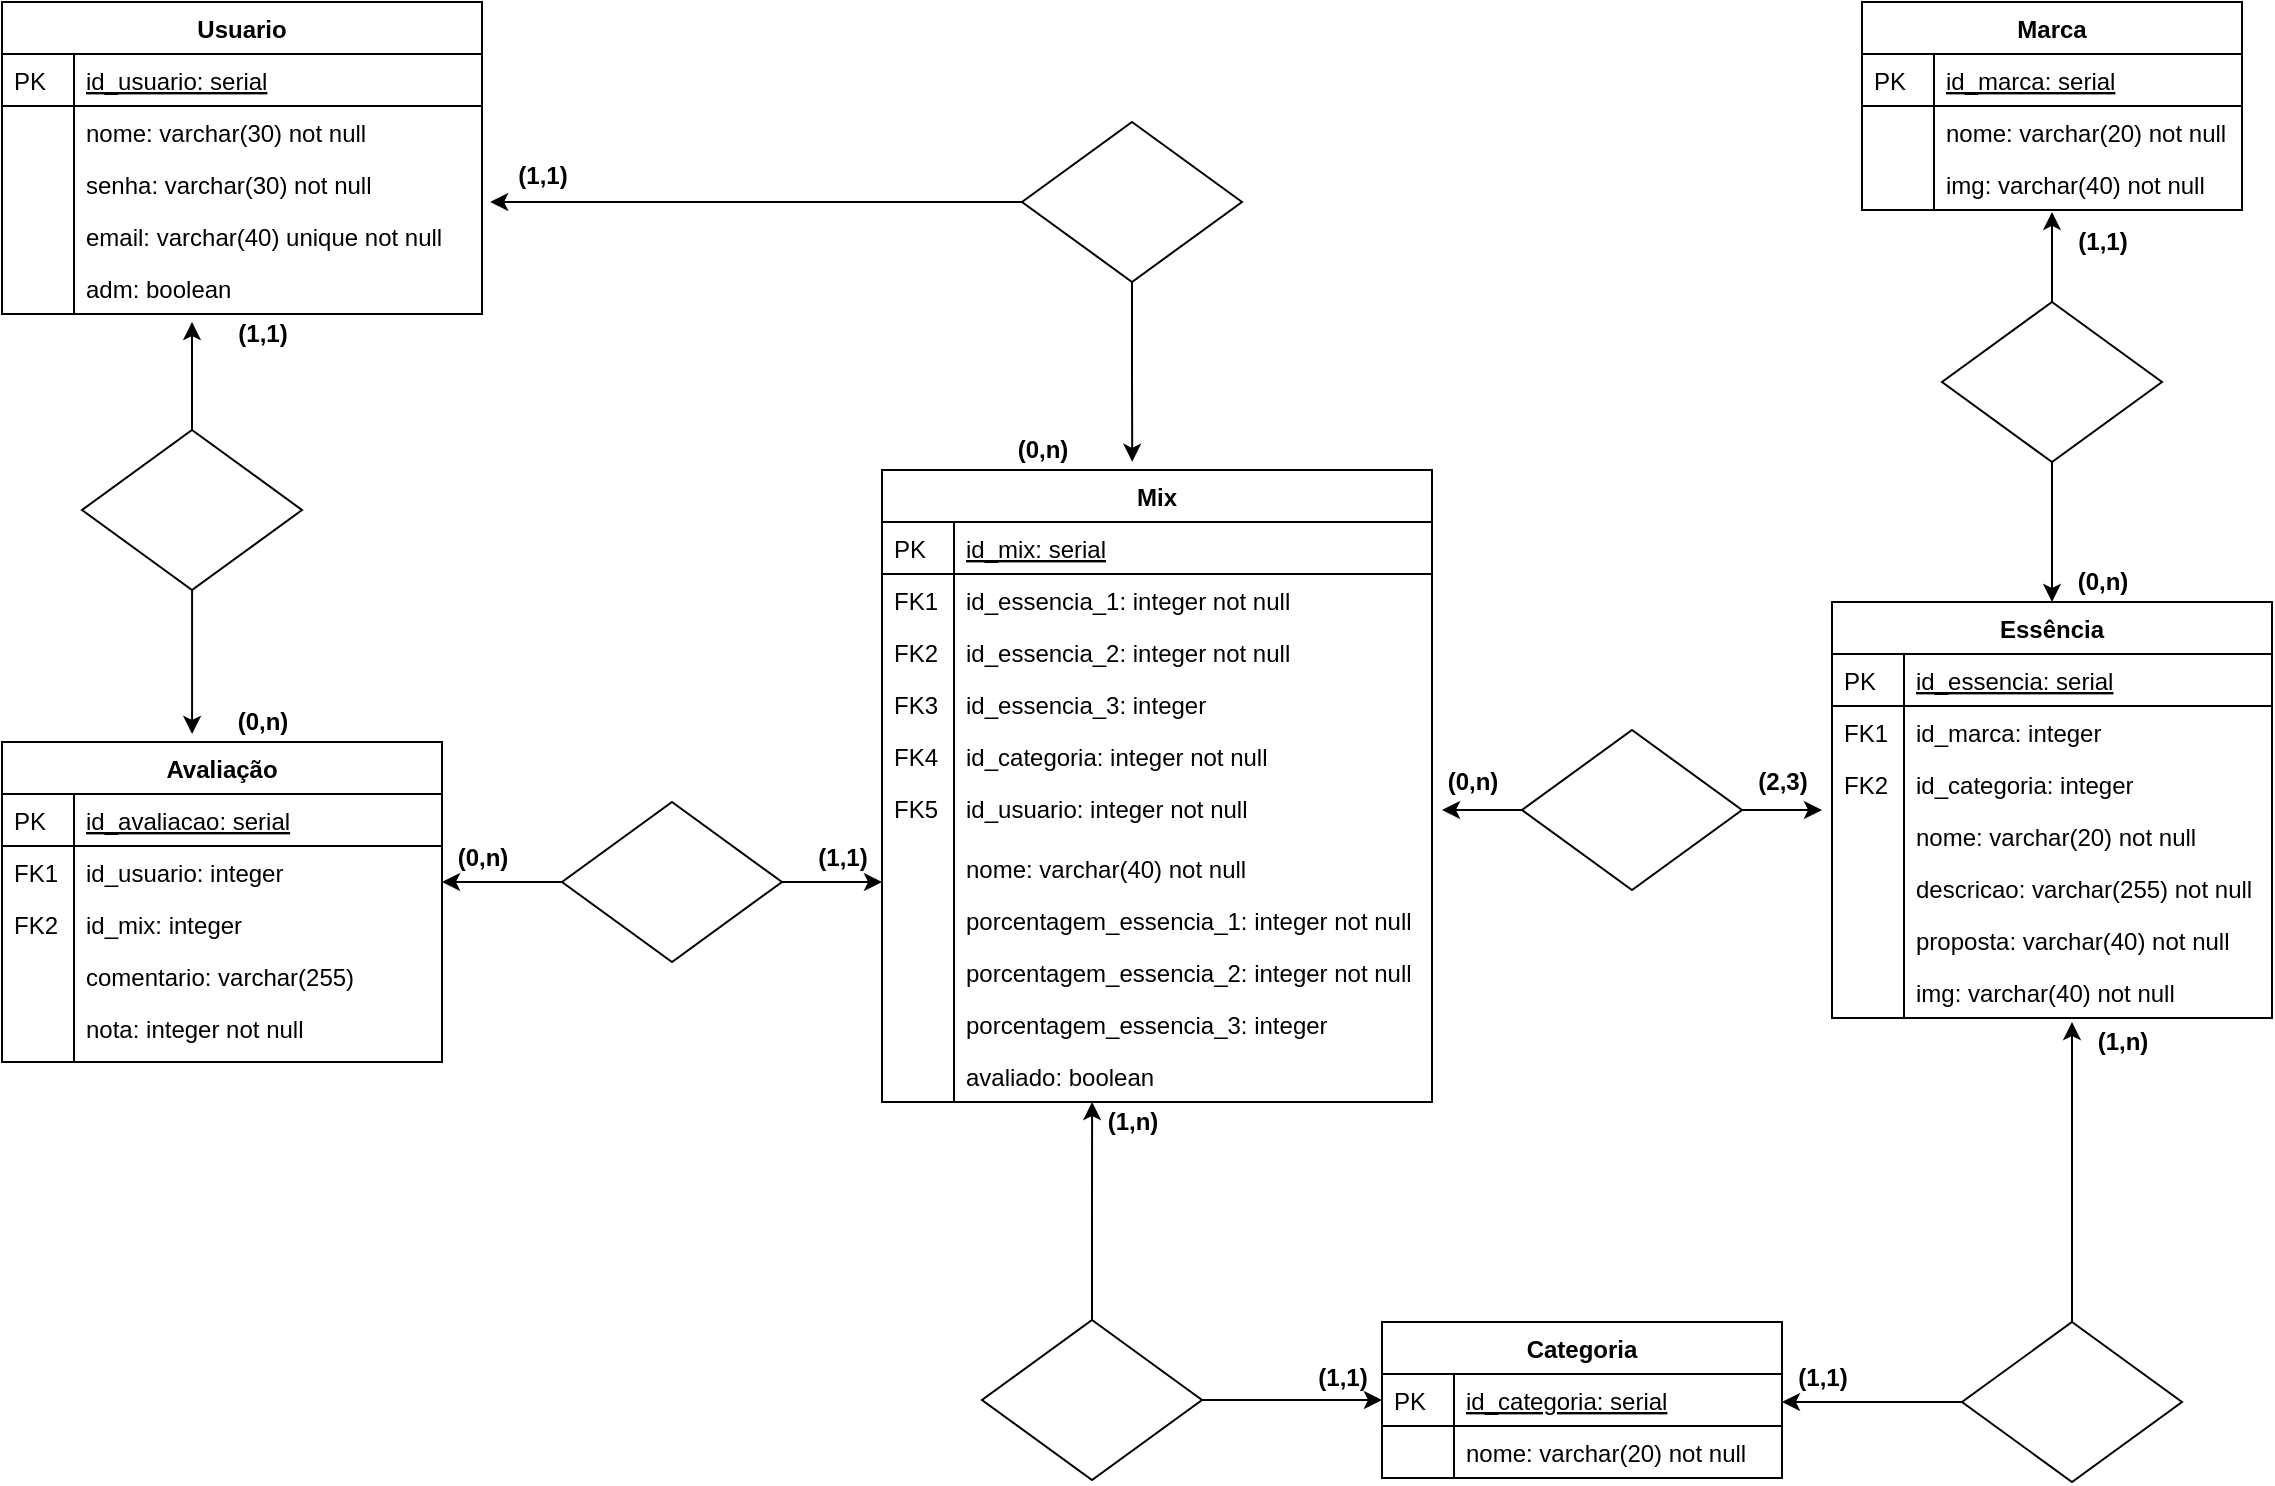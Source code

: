 <mxfile version="12.8.5" type="device"><diagram id="C5RBs43oDa-KdzZeNtuy" name="Page-1"><mxGraphModel dx="1422" dy="713" grid="1" gridSize="10" guides="1" tooltips="1" connect="1" arrows="1" fold="1" page="1" pageScale="1" pageWidth="827" pageHeight="1169" math="0" shadow="0"><root><mxCell id="WIyWlLk6GJQsqaUBKTNV-0"/><mxCell id="WIyWlLk6GJQsqaUBKTNV-1" parent="WIyWlLk6GJQsqaUBKTNV-0"/><mxCell id="Hx7q0GilwP2DYVmVmAAw-104" style="edgeStyle=orthogonalEdgeStyle;rounded=0;orthogonalLoop=1;jettySize=auto;html=1;entryX=1.017;entryY=0.846;entryDx=0;entryDy=0;entryPerimeter=0;" parent="WIyWlLk6GJQsqaUBKTNV-1" source="Hx7q0GilwP2DYVmVmAAw-103" target="Hx7q0GilwP2DYVmVmAAw-8" edge="1"><mxGeometry relative="1" as="geometry"/></mxCell><mxCell id="Hx7q0GilwP2DYVmVmAAw-105" style="edgeStyle=orthogonalEdgeStyle;rounded=0;orthogonalLoop=1;jettySize=auto;html=1;entryX=0.455;entryY=-0.013;entryDx=0;entryDy=0;entryPerimeter=0;" parent="WIyWlLk6GJQsqaUBKTNV-1" source="Hx7q0GilwP2DYVmVmAAw-103" target="Hx7q0GilwP2DYVmVmAAw-52" edge="1"><mxGeometry relative="1" as="geometry"/></mxCell><mxCell id="Hx7q0GilwP2DYVmVmAAw-103" value="" style="rhombus;whiteSpace=wrap;html=1;" parent="WIyWlLk6GJQsqaUBKTNV-1" vertex="1"><mxGeometry x="540" y="130" width="110" height="80" as="geometry"/></mxCell><mxCell id="Hx7q0GilwP2DYVmVmAAw-106" value="&lt;b&gt;(0,n)&lt;/b&gt;" style="text;html=1;align=center;verticalAlign=middle;resizable=0;points=[];autosize=1;" parent="WIyWlLk6GJQsqaUBKTNV-1" vertex="1"><mxGeometry x="530" y="284" width="40" height="20" as="geometry"/></mxCell><mxCell id="Hx7q0GilwP2DYVmVmAAw-107" value="&lt;b&gt;(1,1)&lt;/b&gt;" style="text;html=1;align=center;verticalAlign=middle;resizable=0;points=[];autosize=1;" parent="WIyWlLk6GJQsqaUBKTNV-1" vertex="1"><mxGeometry x="280" y="147" width="40" height="20" as="geometry"/></mxCell><mxCell id="Hx7q0GilwP2DYVmVmAAw-112" style="edgeStyle=orthogonalEdgeStyle;rounded=0;orthogonalLoop=1;jettySize=auto;html=1;entryX=0.432;entryY=-0.025;entryDx=0;entryDy=0;entryPerimeter=0;" parent="WIyWlLk6GJQsqaUBKTNV-1" source="Hx7q0GilwP2DYVmVmAAw-110" target="Hx7q0GilwP2DYVmVmAAw-86" edge="1"><mxGeometry relative="1" as="geometry"/></mxCell><mxCell id="Hx7q0GilwP2DYVmVmAAw-124" style="edgeStyle=orthogonalEdgeStyle;rounded=0;orthogonalLoop=1;jettySize=auto;html=1;" parent="WIyWlLk6GJQsqaUBKTNV-1" source="Hx7q0GilwP2DYVmVmAAw-110" edge="1"><mxGeometry relative="1" as="geometry"><mxPoint x="125" y="230" as="targetPoint"/></mxGeometry></mxCell><mxCell id="Hx7q0GilwP2DYVmVmAAw-110" value="" style="rhombus;whiteSpace=wrap;html=1;" parent="WIyWlLk6GJQsqaUBKTNV-1" vertex="1"><mxGeometry x="70" y="284" width="110" height="80" as="geometry"/></mxCell><mxCell id="Hx7q0GilwP2DYVmVmAAw-113" value="&lt;b&gt;(0,n)&lt;/b&gt;" style="text;html=1;align=center;verticalAlign=middle;resizable=0;points=[];autosize=1;" parent="WIyWlLk6GJQsqaUBKTNV-1" vertex="1"><mxGeometry x="140" y="420" width="40" height="20" as="geometry"/></mxCell><mxCell id="Hx7q0GilwP2DYVmVmAAw-114" value="&lt;b&gt;(1,1)&lt;/b&gt;" style="text;html=1;align=center;verticalAlign=middle;resizable=0;points=[];autosize=1;" parent="WIyWlLk6GJQsqaUBKTNV-1" vertex="1"><mxGeometry x="140" y="226" width="40" height="20" as="geometry"/></mxCell><mxCell id="Hx7q0GilwP2DYVmVmAAw-121" style="edgeStyle=orthogonalEdgeStyle;rounded=0;orthogonalLoop=1;jettySize=auto;html=1;entryX=0;entryY=0.769;entryDx=0;entryDy=0;entryPerimeter=0;" parent="WIyWlLk6GJQsqaUBKTNV-1" source="Hx7q0GilwP2DYVmVmAAw-115" target="Hx7q0GilwP2DYVmVmAAw-64" edge="1"><mxGeometry relative="1" as="geometry"/></mxCell><mxCell id="Hx7q0GilwP2DYVmVmAAw-125" style="edgeStyle=orthogonalEdgeStyle;rounded=0;orthogonalLoop=1;jettySize=auto;html=1;entryX=1;entryY=0.692;entryDx=0;entryDy=0;entryPerimeter=0;" parent="WIyWlLk6GJQsqaUBKTNV-1" source="Hx7q0GilwP2DYVmVmAAw-115" target="Hx7q0GilwP2DYVmVmAAw-89" edge="1"><mxGeometry relative="1" as="geometry"><mxPoint x="260" y="510" as="targetPoint"/></mxGeometry></mxCell><mxCell id="Hx7q0GilwP2DYVmVmAAw-115" value="" style="rhombus;whiteSpace=wrap;html=1;" parent="WIyWlLk6GJQsqaUBKTNV-1" vertex="1"><mxGeometry x="310" y="470" width="110" height="80" as="geometry"/></mxCell><mxCell id="Hx7q0GilwP2DYVmVmAAw-118" value="&lt;b&gt;(1,1)&lt;/b&gt;" style="text;html=1;align=center;verticalAlign=middle;resizable=0;points=[];autosize=1;" parent="WIyWlLk6GJQsqaUBKTNV-1" vertex="1"><mxGeometry x="430" y="488" width="40" height="20" as="geometry"/></mxCell><mxCell id="Hx7q0GilwP2DYVmVmAAw-119" value="&lt;b&gt;(0,n)&lt;/b&gt;" style="text;html=1;align=center;verticalAlign=middle;resizable=0;points=[];autosize=1;" parent="WIyWlLk6GJQsqaUBKTNV-1" vertex="1"><mxGeometry x="250" y="488" width="40" height="20" as="geometry"/></mxCell><mxCell id="Hx7q0GilwP2DYVmVmAAw-52" value="Mix" style="swimlane;fontStyle=1;childLayout=stackLayout;horizontal=1;startSize=26;horizontalStack=0;resizeParent=1;resizeLast=0;collapsible=1;marginBottom=0;rounded=0;shadow=0;strokeWidth=1;" parent="WIyWlLk6GJQsqaUBKTNV-1" vertex="1"><mxGeometry x="470" y="304" width="275" height="316" as="geometry"><mxRectangle x="20" y="80" width="160" height="26" as="alternateBounds"/></mxGeometry></mxCell><mxCell id="Hx7q0GilwP2DYVmVmAAw-53" value="id_mix: serial" style="shape=partialRectangle;top=0;left=0;right=0;bottom=1;align=left;verticalAlign=top;fillColor=none;spacingLeft=40;spacingRight=4;overflow=hidden;rotatable=0;points=[[0,0.5],[1,0.5]];portConstraint=eastwest;dropTarget=0;rounded=0;shadow=0;strokeWidth=1;fontStyle=4" parent="Hx7q0GilwP2DYVmVmAAw-52" vertex="1"><mxGeometry y="26" width="275" height="26" as="geometry"/></mxCell><mxCell id="Hx7q0GilwP2DYVmVmAAw-54" value="PK" style="shape=partialRectangle;top=0;left=0;bottom=0;fillColor=none;align=left;verticalAlign=top;spacingLeft=4;spacingRight=4;overflow=hidden;rotatable=0;points=[];portConstraint=eastwest;part=1;" parent="Hx7q0GilwP2DYVmVmAAw-53" vertex="1" connectable="0"><mxGeometry width="36" height="26" as="geometry"/></mxCell><mxCell id="Hx7q0GilwP2DYVmVmAAw-66" value="id_essencia_1: integer not null" style="shape=partialRectangle;top=0;left=0;right=0;bottom=0;align=left;verticalAlign=top;fillColor=none;spacingLeft=40;spacingRight=4;overflow=hidden;rotatable=0;points=[[0,0.5],[1,0.5]];portConstraint=eastwest;dropTarget=0;rounded=0;shadow=0;strokeWidth=1;" parent="Hx7q0GilwP2DYVmVmAAw-52" vertex="1"><mxGeometry y="52" width="275" height="26" as="geometry"/></mxCell><mxCell id="Hx7q0GilwP2DYVmVmAAw-67" value="FK1" style="shape=partialRectangle;top=0;left=0;bottom=0;fillColor=none;align=left;verticalAlign=top;spacingLeft=4;spacingRight=4;overflow=hidden;rotatable=0;points=[];portConstraint=eastwest;part=1;" parent="Hx7q0GilwP2DYVmVmAAw-66" vertex="1" connectable="0"><mxGeometry width="36" height="26" as="geometry"/></mxCell><mxCell id="Hx7q0GilwP2DYVmVmAAw-78" value="id_essencia_2: integer not null" style="shape=partialRectangle;top=0;left=0;right=0;bottom=0;align=left;verticalAlign=top;fillColor=none;spacingLeft=40;spacingRight=4;overflow=hidden;rotatable=0;points=[[0,0.5],[1,0.5]];portConstraint=eastwest;dropTarget=0;rounded=0;shadow=0;strokeWidth=1;" parent="Hx7q0GilwP2DYVmVmAAw-52" vertex="1"><mxGeometry y="78" width="275" height="26" as="geometry"/></mxCell><mxCell id="Hx7q0GilwP2DYVmVmAAw-79" value="FK2" style="shape=partialRectangle;top=0;left=0;bottom=0;fillColor=none;align=left;verticalAlign=top;spacingLeft=4;spacingRight=4;overflow=hidden;rotatable=0;points=[];portConstraint=eastwest;part=1;" parent="Hx7q0GilwP2DYVmVmAAw-78" vertex="1" connectable="0"><mxGeometry width="36" height="26" as="geometry"/></mxCell><mxCell id="Hx7q0GilwP2DYVmVmAAw-84" value="id_essencia_3: integer" style="shape=partialRectangle;top=0;left=0;right=0;bottom=0;align=left;verticalAlign=top;fillColor=none;spacingLeft=40;spacingRight=4;overflow=hidden;rotatable=0;points=[[0,0.5],[1,0.5]];portConstraint=eastwest;dropTarget=0;rounded=0;shadow=0;strokeWidth=1;" parent="Hx7q0GilwP2DYVmVmAAw-52" vertex="1"><mxGeometry y="104" width="275" height="26" as="geometry"/></mxCell><mxCell id="Hx7q0GilwP2DYVmVmAAw-85" value="FK3" style="shape=partialRectangle;top=0;left=0;bottom=0;fillColor=none;align=left;verticalAlign=top;spacingLeft=4;spacingRight=4;overflow=hidden;rotatable=0;points=[];portConstraint=eastwest;part=1;" parent="Hx7q0GilwP2DYVmVmAAw-84" vertex="1" connectable="0"><mxGeometry width="36" height="26" as="geometry"/></mxCell><mxCell id="Hx7q0GilwP2DYVmVmAAw-62" value="id_categoria: integer not null" style="shape=partialRectangle;top=0;left=0;right=0;bottom=0;align=left;verticalAlign=top;fillColor=none;spacingLeft=40;spacingRight=4;overflow=hidden;rotatable=0;points=[[0,0.5],[1,0.5]];portConstraint=eastwest;dropTarget=0;rounded=0;shadow=0;strokeWidth=1;" parent="Hx7q0GilwP2DYVmVmAAw-52" vertex="1"><mxGeometry y="130" width="275" height="26" as="geometry"/></mxCell><mxCell id="Hx7q0GilwP2DYVmVmAAw-63" value="FK4" style="shape=partialRectangle;top=0;left=0;bottom=0;fillColor=none;align=left;verticalAlign=top;spacingLeft=4;spacingRight=4;overflow=hidden;rotatable=0;points=[];portConstraint=eastwest;part=1;" parent="Hx7q0GilwP2DYVmVmAAw-62" vertex="1" connectable="0"><mxGeometry width="36" height="26" as="geometry"/></mxCell><mxCell id="Hx7q0GilwP2DYVmVmAAw-76" value="id_usuario: integer not null" style="shape=partialRectangle;top=0;left=0;right=0;bottom=0;align=left;verticalAlign=top;fillColor=none;spacingLeft=40;spacingRight=4;overflow=hidden;rotatable=0;points=[[0,0.5],[1,0.5]];portConstraint=eastwest;dropTarget=0;rounded=0;shadow=0;strokeWidth=1;" parent="Hx7q0GilwP2DYVmVmAAw-52" vertex="1"><mxGeometry y="156" width="275" height="30" as="geometry"/></mxCell><mxCell id="Hx7q0GilwP2DYVmVmAAw-77" value="FK5" style="shape=partialRectangle;top=0;left=0;bottom=0;fillColor=none;align=left;verticalAlign=top;spacingLeft=4;spacingRight=4;overflow=hidden;rotatable=0;points=[];portConstraint=eastwest;part=1;" parent="Hx7q0GilwP2DYVmVmAAw-76" vertex="1" connectable="0"><mxGeometry width="36" height="30" as="geometry"/></mxCell><mxCell id="Hx7q0GilwP2DYVmVmAAw-64" value="nome: varchar(40) not null" style="shape=partialRectangle;top=0;left=0;right=0;bottom=0;align=left;verticalAlign=top;fillColor=none;spacingLeft=40;spacingRight=4;overflow=hidden;rotatable=0;points=[[0,0.5],[1,0.5]];portConstraint=eastwest;dropTarget=0;rounded=0;shadow=0;strokeWidth=1;" parent="Hx7q0GilwP2DYVmVmAAw-52" vertex="1"><mxGeometry y="186" width="275" height="26" as="geometry"/></mxCell><mxCell id="Hx7q0GilwP2DYVmVmAAw-65" value="" style="shape=partialRectangle;top=0;left=0;bottom=0;fillColor=none;align=left;verticalAlign=top;spacingLeft=4;spacingRight=4;overflow=hidden;rotatable=0;points=[];portConstraint=eastwest;part=1;" parent="Hx7q0GilwP2DYVmVmAAw-64" vertex="1" connectable="0"><mxGeometry width="36" height="26" as="geometry"/></mxCell><mxCell id="Hx7q0GilwP2DYVmVmAAw-68" value="porcentagem_essencia_1: integer not null" style="shape=partialRectangle;top=0;left=0;right=0;bottom=0;align=left;verticalAlign=top;fillColor=none;spacingLeft=40;spacingRight=4;overflow=hidden;rotatable=0;points=[[0,0.5],[1,0.5]];portConstraint=eastwest;dropTarget=0;rounded=0;shadow=0;strokeWidth=1;" parent="Hx7q0GilwP2DYVmVmAAw-52" vertex="1"><mxGeometry y="212" width="275" height="26" as="geometry"/></mxCell><mxCell id="Hx7q0GilwP2DYVmVmAAw-69" value="" style="shape=partialRectangle;top=0;left=0;bottom=0;fillColor=none;align=left;verticalAlign=top;spacingLeft=4;spacingRight=4;overflow=hidden;rotatable=0;points=[];portConstraint=eastwest;part=1;" parent="Hx7q0GilwP2DYVmVmAAw-68" vertex="1" connectable="0"><mxGeometry width="36" height="26" as="geometry"/></mxCell><mxCell id="Hx7q0GilwP2DYVmVmAAw-82" value="porcentagem_essencia_2: integer not null" style="shape=partialRectangle;top=0;left=0;right=0;bottom=0;align=left;verticalAlign=top;fillColor=none;spacingLeft=40;spacingRight=4;overflow=hidden;rotatable=0;points=[[0,0.5],[1,0.5]];portConstraint=eastwest;dropTarget=0;rounded=0;shadow=0;strokeWidth=1;" parent="Hx7q0GilwP2DYVmVmAAw-52" vertex="1"><mxGeometry y="238" width="275" height="26" as="geometry"/></mxCell><mxCell id="Hx7q0GilwP2DYVmVmAAw-83" value="" style="shape=partialRectangle;top=0;left=0;bottom=0;fillColor=none;align=left;verticalAlign=top;spacingLeft=4;spacingRight=4;overflow=hidden;rotatable=0;points=[];portConstraint=eastwest;part=1;" parent="Hx7q0GilwP2DYVmVmAAw-82" vertex="1" connectable="0"><mxGeometry width="36" height="26" as="geometry"/></mxCell><mxCell id="Hx7q0GilwP2DYVmVmAAw-80" value="porcentagem_essencia_3: integer&#10;" style="shape=partialRectangle;top=0;left=0;right=0;bottom=0;align=left;verticalAlign=top;fillColor=none;spacingLeft=40;spacingRight=4;overflow=hidden;rotatable=0;points=[[0,0.5],[1,0.5]];portConstraint=eastwest;dropTarget=0;rounded=0;shadow=0;strokeWidth=1;" parent="Hx7q0GilwP2DYVmVmAAw-52" vertex="1"><mxGeometry y="264" width="275" height="26" as="geometry"/></mxCell><mxCell id="Hx7q0GilwP2DYVmVmAAw-81" value="" style="shape=partialRectangle;top=0;left=0;bottom=0;fillColor=none;align=left;verticalAlign=top;spacingLeft=4;spacingRight=4;overflow=hidden;rotatable=0;points=[];portConstraint=eastwest;part=1;" parent="Hx7q0GilwP2DYVmVmAAw-80" vertex="1" connectable="0"><mxGeometry width="36" height="26" as="geometry"/></mxCell><mxCell id="Hx7q0GilwP2DYVmVmAAw-101" value="avaliado: boolean" style="shape=partialRectangle;top=0;left=0;right=0;bottom=0;align=left;verticalAlign=top;fillColor=none;spacingLeft=40;spacingRight=4;overflow=hidden;rotatable=0;points=[[0,0.5],[1,0.5]];portConstraint=eastwest;dropTarget=0;rounded=0;shadow=0;strokeWidth=1;" parent="Hx7q0GilwP2DYVmVmAAw-52" vertex="1"><mxGeometry y="290" width="275" height="26" as="geometry"/></mxCell><mxCell id="Hx7q0GilwP2DYVmVmAAw-102" value="" style="shape=partialRectangle;top=0;left=0;bottom=0;fillColor=none;align=left;verticalAlign=top;spacingLeft=4;spacingRight=4;overflow=hidden;rotatable=0;points=[];portConstraint=eastwest;part=1;" parent="Hx7q0GilwP2DYVmVmAAw-101" vertex="1" connectable="0"><mxGeometry width="36" height="26" as="geometry"/></mxCell><mxCell id="Hx7q0GilwP2DYVmVmAAw-86" value="Avaliação" style="swimlane;fontStyle=1;childLayout=stackLayout;horizontal=1;startSize=26;horizontalStack=0;resizeParent=1;resizeLast=0;collapsible=1;marginBottom=0;rounded=0;shadow=0;strokeWidth=1;" parent="WIyWlLk6GJQsqaUBKTNV-1" vertex="1"><mxGeometry x="30" y="440" width="220" height="160" as="geometry"><mxRectangle x="20" y="80" width="160" height="26" as="alternateBounds"/></mxGeometry></mxCell><mxCell id="Hx7q0GilwP2DYVmVmAAw-87" value="id_avaliacao: serial" style="shape=partialRectangle;top=0;left=0;right=0;bottom=1;align=left;verticalAlign=top;fillColor=none;spacingLeft=40;spacingRight=4;overflow=hidden;rotatable=0;points=[[0,0.5],[1,0.5]];portConstraint=eastwest;dropTarget=0;rounded=0;shadow=0;strokeWidth=1;fontStyle=4" parent="Hx7q0GilwP2DYVmVmAAw-86" vertex="1"><mxGeometry y="26" width="220" height="26" as="geometry"/></mxCell><mxCell id="Hx7q0GilwP2DYVmVmAAw-88" value="PK" style="shape=partialRectangle;top=0;left=0;bottom=0;fillColor=none;align=left;verticalAlign=top;spacingLeft=4;spacingRight=4;overflow=hidden;rotatable=0;points=[];portConstraint=eastwest;part=1;" parent="Hx7q0GilwP2DYVmVmAAw-87" vertex="1" connectable="0"><mxGeometry width="36" height="26" as="geometry"/></mxCell><mxCell id="Hx7q0GilwP2DYVmVmAAw-89" value="id_usuario: integer" style="shape=partialRectangle;top=0;left=0;right=0;bottom=0;align=left;verticalAlign=top;fillColor=none;spacingLeft=40;spacingRight=4;overflow=hidden;rotatable=0;points=[[0,0.5],[1,0.5]];portConstraint=eastwest;dropTarget=0;rounded=0;shadow=0;strokeWidth=1;" parent="Hx7q0GilwP2DYVmVmAAw-86" vertex="1"><mxGeometry y="52" width="220" height="26" as="geometry"/></mxCell><mxCell id="Hx7q0GilwP2DYVmVmAAw-90" value="FK1" style="shape=partialRectangle;top=0;left=0;bottom=0;fillColor=none;align=left;verticalAlign=top;spacingLeft=4;spacingRight=4;overflow=hidden;rotatable=0;points=[];portConstraint=eastwest;part=1;" parent="Hx7q0GilwP2DYVmVmAAw-89" vertex="1" connectable="0"><mxGeometry width="36" height="26" as="geometry"/></mxCell><mxCell id="Hx7q0GilwP2DYVmVmAAw-91" value="id_mix: integer" style="shape=partialRectangle;top=0;left=0;right=0;bottom=0;align=left;verticalAlign=top;fillColor=none;spacingLeft=40;spacingRight=4;overflow=hidden;rotatable=0;points=[[0,0.5],[1,0.5]];portConstraint=eastwest;dropTarget=0;rounded=0;shadow=0;strokeWidth=1;" parent="Hx7q0GilwP2DYVmVmAAw-86" vertex="1"><mxGeometry y="78" width="220" height="26" as="geometry"/></mxCell><mxCell id="Hx7q0GilwP2DYVmVmAAw-92" value="FK2" style="shape=partialRectangle;top=0;left=0;bottom=0;fillColor=none;align=left;verticalAlign=top;spacingLeft=4;spacingRight=4;overflow=hidden;rotatable=0;points=[];portConstraint=eastwest;part=1;" parent="Hx7q0GilwP2DYVmVmAAw-91" vertex="1" connectable="0"><mxGeometry width="36" height="26" as="geometry"/></mxCell><mxCell id="Hx7q0GilwP2DYVmVmAAw-93" value="comentario: varchar(255)" style="shape=partialRectangle;top=0;left=0;right=0;bottom=0;align=left;verticalAlign=top;fillColor=none;spacingLeft=40;spacingRight=4;overflow=hidden;rotatable=0;points=[[0,0.5],[1,0.5]];portConstraint=eastwest;dropTarget=0;rounded=0;shadow=0;strokeWidth=1;" parent="Hx7q0GilwP2DYVmVmAAw-86" vertex="1"><mxGeometry y="104" width="220" height="26" as="geometry"/></mxCell><mxCell id="Hx7q0GilwP2DYVmVmAAw-94" value="" style="shape=partialRectangle;top=0;left=0;bottom=0;fillColor=none;align=left;verticalAlign=top;spacingLeft=4;spacingRight=4;overflow=hidden;rotatable=0;points=[];portConstraint=eastwest;part=1;" parent="Hx7q0GilwP2DYVmVmAAw-93" vertex="1" connectable="0"><mxGeometry width="36" height="26" as="geometry"/></mxCell><mxCell id="Hx7q0GilwP2DYVmVmAAw-95" value="nota: integer not null" style="shape=partialRectangle;top=0;left=0;right=0;bottom=0;align=left;verticalAlign=top;fillColor=none;spacingLeft=40;spacingRight=4;overflow=hidden;rotatable=0;points=[[0,0.5],[1,0.5]];portConstraint=eastwest;dropTarget=0;rounded=0;shadow=0;strokeWidth=1;" parent="Hx7q0GilwP2DYVmVmAAw-86" vertex="1"><mxGeometry y="130" width="220" height="30" as="geometry"/></mxCell><mxCell id="Hx7q0GilwP2DYVmVmAAw-96" value="" style="shape=partialRectangle;top=0;left=0;bottom=0;fillColor=none;align=left;verticalAlign=top;spacingLeft=4;spacingRight=4;overflow=hidden;rotatable=0;points=[];portConstraint=eastwest;part=1;" parent="Hx7q0GilwP2DYVmVmAAw-95" vertex="1" connectable="0"><mxGeometry width="36" height="30.0" as="geometry"/></mxCell><mxCell id="Hx7q0GilwP2DYVmVmAAw-3" value="Usuario" style="swimlane;fontStyle=1;childLayout=stackLayout;horizontal=1;startSize=26;horizontalStack=0;resizeParent=1;resizeLast=0;collapsible=1;marginBottom=0;rounded=0;shadow=0;strokeWidth=1;" parent="WIyWlLk6GJQsqaUBKTNV-1" vertex="1"><mxGeometry x="30" y="70" width="240" height="156" as="geometry"><mxRectangle x="20" y="80" width="160" height="26" as="alternateBounds"/></mxGeometry></mxCell><mxCell id="Hx7q0GilwP2DYVmVmAAw-4" value="id_usuario: serial" style="shape=partialRectangle;top=0;left=0;right=0;bottom=1;align=left;verticalAlign=top;fillColor=none;spacingLeft=40;spacingRight=4;overflow=hidden;rotatable=0;points=[[0,0.5],[1,0.5]];portConstraint=eastwest;dropTarget=0;rounded=0;shadow=0;strokeWidth=1;fontStyle=4" parent="Hx7q0GilwP2DYVmVmAAw-3" vertex="1"><mxGeometry y="26" width="240" height="26" as="geometry"/></mxCell><mxCell id="Hx7q0GilwP2DYVmVmAAw-5" value="PK" style="shape=partialRectangle;top=0;left=0;bottom=0;fillColor=none;align=left;verticalAlign=top;spacingLeft=4;spacingRight=4;overflow=hidden;rotatable=0;points=[];portConstraint=eastwest;part=1;" parent="Hx7q0GilwP2DYVmVmAAw-4" vertex="1" connectable="0"><mxGeometry width="36" height="26" as="geometry"/></mxCell><mxCell id="Hx7q0GilwP2DYVmVmAAw-6" value="nome: varchar(30) not null" style="shape=partialRectangle;top=0;left=0;right=0;bottom=0;align=left;verticalAlign=top;fillColor=none;spacingLeft=40;spacingRight=4;overflow=hidden;rotatable=0;points=[[0,0.5],[1,0.5]];portConstraint=eastwest;dropTarget=0;rounded=0;shadow=0;strokeWidth=1;" parent="Hx7q0GilwP2DYVmVmAAw-3" vertex="1"><mxGeometry y="52" width="240" height="26" as="geometry"/></mxCell><mxCell id="Hx7q0GilwP2DYVmVmAAw-7" value="" style="shape=partialRectangle;top=0;left=0;bottom=0;fillColor=none;align=left;verticalAlign=top;spacingLeft=4;spacingRight=4;overflow=hidden;rotatable=0;points=[];portConstraint=eastwest;part=1;" parent="Hx7q0GilwP2DYVmVmAAw-6" vertex="1" connectable="0"><mxGeometry width="36" height="26" as="geometry"/></mxCell><mxCell id="Hx7q0GilwP2DYVmVmAAw-8" value="senha: varchar(30) not null" style="shape=partialRectangle;top=0;left=0;right=0;bottom=0;align=left;verticalAlign=top;fillColor=none;spacingLeft=40;spacingRight=4;overflow=hidden;rotatable=0;points=[[0,0.5],[1,0.5]];portConstraint=eastwest;dropTarget=0;rounded=0;shadow=0;strokeWidth=1;" parent="Hx7q0GilwP2DYVmVmAAw-3" vertex="1"><mxGeometry y="78" width="240" height="26" as="geometry"/></mxCell><mxCell id="Hx7q0GilwP2DYVmVmAAw-9" value="" style="shape=partialRectangle;top=0;left=0;bottom=0;fillColor=none;align=left;verticalAlign=top;spacingLeft=4;spacingRight=4;overflow=hidden;rotatable=0;points=[];portConstraint=eastwest;part=1;" parent="Hx7q0GilwP2DYVmVmAAw-8" vertex="1" connectable="0"><mxGeometry width="36" height="26" as="geometry"/></mxCell><mxCell id="Hx7q0GilwP2DYVmVmAAw-16" value="email: varchar(40) unique not null" style="shape=partialRectangle;top=0;left=0;right=0;bottom=0;align=left;verticalAlign=top;fillColor=none;spacingLeft=40;spacingRight=4;overflow=hidden;rotatable=0;points=[[0,0.5],[1,0.5]];portConstraint=eastwest;dropTarget=0;rounded=0;shadow=0;strokeWidth=1;" parent="Hx7q0GilwP2DYVmVmAAw-3" vertex="1"><mxGeometry y="104" width="240" height="26" as="geometry"/></mxCell><mxCell id="Hx7q0GilwP2DYVmVmAAw-17" value="" style="shape=partialRectangle;top=0;left=0;bottom=0;fillColor=none;align=left;verticalAlign=top;spacingLeft=4;spacingRight=4;overflow=hidden;rotatable=0;points=[];portConstraint=eastwest;part=1;" parent="Hx7q0GilwP2DYVmVmAAw-16" vertex="1" connectable="0"><mxGeometry width="36" height="26" as="geometry"/></mxCell><mxCell id="Hx7q0GilwP2DYVmVmAAw-20" value="adm: boolean" style="shape=partialRectangle;top=0;left=0;right=0;bottom=0;align=left;verticalAlign=top;fillColor=none;spacingLeft=40;spacingRight=4;overflow=hidden;rotatable=0;points=[[0,0.5],[1,0.5]];portConstraint=eastwest;dropTarget=0;rounded=0;shadow=0;strokeWidth=1;" parent="Hx7q0GilwP2DYVmVmAAw-3" vertex="1"><mxGeometry y="130" width="240" height="26" as="geometry"/></mxCell><mxCell id="Hx7q0GilwP2DYVmVmAAw-21" value="" style="shape=partialRectangle;top=0;left=0;bottom=0;fillColor=none;align=left;verticalAlign=top;spacingLeft=4;spacingRight=4;overflow=hidden;rotatable=0;points=[];portConstraint=eastwest;part=1;" parent="Hx7q0GilwP2DYVmVmAAw-20" vertex="1" connectable="0"><mxGeometry width="36" height="26" as="geometry"/></mxCell><mxCell id="Hx7q0GilwP2DYVmVmAAw-127" style="edgeStyle=orthogonalEdgeStyle;rounded=0;orthogonalLoop=1;jettySize=auto;html=1;entryX=0.5;entryY=1.038;entryDx=0;entryDy=0;entryPerimeter=0;" parent="WIyWlLk6GJQsqaUBKTNV-1" source="Hx7q0GilwP2DYVmVmAAw-126" target="Hx7q0GilwP2DYVmVmAAw-33" edge="1"><mxGeometry relative="1" as="geometry"/></mxCell><mxCell id="Hx7q0GilwP2DYVmVmAAw-128" style="edgeStyle=orthogonalEdgeStyle;rounded=0;orthogonalLoop=1;jettySize=auto;html=1;entryX=0.5;entryY=0;entryDx=0;entryDy=0;" parent="WIyWlLk6GJQsqaUBKTNV-1" source="Hx7q0GilwP2DYVmVmAAw-126" target="Hx7q0GilwP2DYVmVmAAw-37" edge="1"><mxGeometry relative="1" as="geometry"/></mxCell><mxCell id="Hx7q0GilwP2DYVmVmAAw-126" value="" style="rhombus;whiteSpace=wrap;html=1;" parent="WIyWlLk6GJQsqaUBKTNV-1" vertex="1"><mxGeometry x="1000" y="220" width="110" height="80" as="geometry"/></mxCell><mxCell id="Hx7q0GilwP2DYVmVmAAw-23" value="Categoria" style="swimlane;fontStyle=1;childLayout=stackLayout;horizontal=1;startSize=26;horizontalStack=0;resizeParent=1;resizeLast=0;collapsible=1;marginBottom=0;rounded=0;shadow=0;strokeWidth=1;" parent="WIyWlLk6GJQsqaUBKTNV-1" vertex="1"><mxGeometry x="720" y="730" width="200" height="78" as="geometry"><mxRectangle x="20" y="80" width="160" height="26" as="alternateBounds"/></mxGeometry></mxCell><mxCell id="Hx7q0GilwP2DYVmVmAAw-24" value="id_categoria: serial" style="shape=partialRectangle;top=0;left=0;right=0;bottom=1;align=left;verticalAlign=top;fillColor=none;spacingLeft=40;spacingRight=4;overflow=hidden;rotatable=0;points=[[0,0.5],[1,0.5]];portConstraint=eastwest;dropTarget=0;rounded=0;shadow=0;strokeWidth=1;fontStyle=4" parent="Hx7q0GilwP2DYVmVmAAw-23" vertex="1"><mxGeometry y="26" width="200" height="26" as="geometry"/></mxCell><mxCell id="Hx7q0GilwP2DYVmVmAAw-25" value="PK" style="shape=partialRectangle;top=0;left=0;bottom=0;fillColor=none;align=left;verticalAlign=top;spacingLeft=4;spacingRight=4;overflow=hidden;rotatable=0;points=[];portConstraint=eastwest;part=1;" parent="Hx7q0GilwP2DYVmVmAAw-24" vertex="1" connectable="0"><mxGeometry width="36" height="26" as="geometry"/></mxCell><mxCell id="Hx7q0GilwP2DYVmVmAAw-26" value="nome: varchar(20) not null" style="shape=partialRectangle;top=0;left=0;right=0;bottom=0;align=left;verticalAlign=top;fillColor=none;spacingLeft=40;spacingRight=4;overflow=hidden;rotatable=0;points=[[0,0.5],[1,0.5]];portConstraint=eastwest;dropTarget=0;rounded=0;shadow=0;strokeWidth=1;" parent="Hx7q0GilwP2DYVmVmAAw-23" vertex="1"><mxGeometry y="52" width="200" height="26" as="geometry"/></mxCell><mxCell id="Hx7q0GilwP2DYVmVmAAw-27" value="" style="shape=partialRectangle;top=0;left=0;bottom=0;fillColor=none;align=left;verticalAlign=top;spacingLeft=4;spacingRight=4;overflow=hidden;rotatable=0;points=[];portConstraint=eastwest;part=1;" parent="Hx7q0GilwP2DYVmVmAAw-26" vertex="1" connectable="0"><mxGeometry width="36" height="26" as="geometry"/></mxCell><mxCell id="Hx7q0GilwP2DYVmVmAAw-131" style="edgeStyle=orthogonalEdgeStyle;rounded=0;orthogonalLoop=1;jettySize=auto;html=1;" parent="WIyWlLk6GJQsqaUBKTNV-1" source="Hx7q0GilwP2DYVmVmAAw-129" edge="1"><mxGeometry relative="1" as="geometry"><mxPoint x="1065" y="580" as="targetPoint"/></mxGeometry></mxCell><mxCell id="Hx7q0GilwP2DYVmVmAAw-132" style="edgeStyle=orthogonalEdgeStyle;rounded=0;orthogonalLoop=1;jettySize=auto;html=1;entryX=1;entryY=0.538;entryDx=0;entryDy=0;entryPerimeter=0;" parent="WIyWlLk6GJQsqaUBKTNV-1" source="Hx7q0GilwP2DYVmVmAAw-129" target="Hx7q0GilwP2DYVmVmAAw-24" edge="1"><mxGeometry relative="1" as="geometry"><mxPoint x="930" y="770" as="targetPoint"/></mxGeometry></mxCell><mxCell id="Hx7q0GilwP2DYVmVmAAw-129" value="" style="rhombus;whiteSpace=wrap;html=1;" parent="WIyWlLk6GJQsqaUBKTNV-1" vertex="1"><mxGeometry x="1010" y="730" width="110" height="80" as="geometry"/></mxCell><mxCell id="Hx7q0GilwP2DYVmVmAAw-133" style="edgeStyle=orthogonalEdgeStyle;rounded=0;orthogonalLoop=1;jettySize=auto;html=1;entryX=0;entryY=0.5;entryDx=0;entryDy=0;" parent="WIyWlLk6GJQsqaUBKTNV-1" source="Hx7q0GilwP2DYVmVmAAw-130" target="Hx7q0GilwP2DYVmVmAAw-24" edge="1"><mxGeometry relative="1" as="geometry"/></mxCell><mxCell id="Hx7q0GilwP2DYVmVmAAw-134" style="edgeStyle=orthogonalEdgeStyle;rounded=0;orthogonalLoop=1;jettySize=auto;html=1;entryX=0.382;entryY=1;entryDx=0;entryDy=0;entryPerimeter=0;" parent="WIyWlLk6GJQsqaUBKTNV-1" source="Hx7q0GilwP2DYVmVmAAw-130" target="Hx7q0GilwP2DYVmVmAAw-101" edge="1"><mxGeometry relative="1" as="geometry"><mxPoint x="575" y="630" as="targetPoint"/></mxGeometry></mxCell><mxCell id="Hx7q0GilwP2DYVmVmAAw-130" value="" style="rhombus;whiteSpace=wrap;html=1;" parent="WIyWlLk6GJQsqaUBKTNV-1" vertex="1"><mxGeometry x="520" y="729" width="110" height="80" as="geometry"/></mxCell><mxCell id="Hx7q0GilwP2DYVmVmAAw-136" style="edgeStyle=orthogonalEdgeStyle;rounded=0;orthogonalLoop=1;jettySize=auto;html=1;" parent="WIyWlLk6GJQsqaUBKTNV-1" source="Hx7q0GilwP2DYVmVmAAw-135" edge="1"><mxGeometry relative="1" as="geometry"><mxPoint x="940" y="474" as="targetPoint"/></mxGeometry></mxCell><mxCell id="Hx7q0GilwP2DYVmVmAAw-137" style="edgeStyle=orthogonalEdgeStyle;rounded=0;orthogonalLoop=1;jettySize=auto;html=1;" parent="WIyWlLk6GJQsqaUBKTNV-1" source="Hx7q0GilwP2DYVmVmAAw-135" edge="1"><mxGeometry relative="1" as="geometry"><mxPoint x="750" y="474" as="targetPoint"/></mxGeometry></mxCell><mxCell id="Hx7q0GilwP2DYVmVmAAw-135" value="" style="rhombus;whiteSpace=wrap;html=1;" parent="WIyWlLk6GJQsqaUBKTNV-1" vertex="1"><mxGeometry x="790" y="434" width="110" height="80" as="geometry"/></mxCell><mxCell id="Hx7q0GilwP2DYVmVmAAw-37" value="Essência" style="swimlane;fontStyle=1;childLayout=stackLayout;horizontal=1;startSize=26;horizontalStack=0;resizeParent=1;resizeLast=0;collapsible=1;marginBottom=0;rounded=0;shadow=0;strokeWidth=1;" parent="WIyWlLk6GJQsqaUBKTNV-1" vertex="1"><mxGeometry x="945" y="370" width="220" height="208" as="geometry"><mxRectangle x="20" y="80" width="160" height="26" as="alternateBounds"/></mxGeometry></mxCell><mxCell id="Hx7q0GilwP2DYVmVmAAw-38" value="id_essencia: serial" style="shape=partialRectangle;top=0;left=0;right=0;bottom=1;align=left;verticalAlign=top;fillColor=none;spacingLeft=40;spacingRight=4;overflow=hidden;rotatable=0;points=[[0,0.5],[1,0.5]];portConstraint=eastwest;dropTarget=0;rounded=0;shadow=0;strokeWidth=1;fontStyle=4" parent="Hx7q0GilwP2DYVmVmAAw-37" vertex="1"><mxGeometry y="26" width="220" height="26" as="geometry"/></mxCell><mxCell id="Hx7q0GilwP2DYVmVmAAw-39" value="PK" style="shape=partialRectangle;top=0;left=0;bottom=0;fillColor=none;align=left;verticalAlign=top;spacingLeft=4;spacingRight=4;overflow=hidden;rotatable=0;points=[];portConstraint=eastwest;part=1;" parent="Hx7q0GilwP2DYVmVmAAw-38" vertex="1" connectable="0"><mxGeometry width="36" height="26" as="geometry"/></mxCell><mxCell id="Hx7q0GilwP2DYVmVmAAw-48" value="id_marca: integer" style="shape=partialRectangle;top=0;left=0;right=0;bottom=0;align=left;verticalAlign=top;fillColor=none;spacingLeft=40;spacingRight=4;overflow=hidden;rotatable=0;points=[[0,0.5],[1,0.5]];portConstraint=eastwest;dropTarget=0;rounded=0;shadow=0;strokeWidth=1;" parent="Hx7q0GilwP2DYVmVmAAw-37" vertex="1"><mxGeometry y="52" width="220" height="26" as="geometry"/></mxCell><mxCell id="Hx7q0GilwP2DYVmVmAAw-49" value="FK1" style="shape=partialRectangle;top=0;left=0;bottom=0;fillColor=none;align=left;verticalAlign=top;spacingLeft=4;spacingRight=4;overflow=hidden;rotatable=0;points=[];portConstraint=eastwest;part=1;" parent="Hx7q0GilwP2DYVmVmAAw-48" vertex="1" connectable="0"><mxGeometry width="36" height="26" as="geometry"/></mxCell><mxCell id="Hx7q0GilwP2DYVmVmAAw-50" value="id_categoria: integer" style="shape=partialRectangle;top=0;left=0;right=0;bottom=0;align=left;verticalAlign=top;fillColor=none;spacingLeft=40;spacingRight=4;overflow=hidden;rotatable=0;points=[[0,0.5],[1,0.5]];portConstraint=eastwest;dropTarget=0;rounded=0;shadow=0;strokeWidth=1;" parent="Hx7q0GilwP2DYVmVmAAw-37" vertex="1"><mxGeometry y="78" width="220" height="26" as="geometry"/></mxCell><mxCell id="Hx7q0GilwP2DYVmVmAAw-51" value="FK2" style="shape=partialRectangle;top=0;left=0;bottom=0;fillColor=none;align=left;verticalAlign=top;spacingLeft=4;spacingRight=4;overflow=hidden;rotatable=0;points=[];portConstraint=eastwest;part=1;" parent="Hx7q0GilwP2DYVmVmAAw-50" vertex="1" connectable="0"><mxGeometry width="36" height="26" as="geometry"/></mxCell><mxCell id="Hx7q0GilwP2DYVmVmAAw-44" value="nome: varchar(20) not null" style="shape=partialRectangle;top=0;left=0;right=0;bottom=0;align=left;verticalAlign=top;fillColor=none;spacingLeft=40;spacingRight=4;overflow=hidden;rotatable=0;points=[[0,0.5],[1,0.5]];portConstraint=eastwest;dropTarget=0;rounded=0;shadow=0;strokeWidth=1;" parent="Hx7q0GilwP2DYVmVmAAw-37" vertex="1"><mxGeometry y="104" width="220" height="26" as="geometry"/></mxCell><mxCell id="Hx7q0GilwP2DYVmVmAAw-45" value="" style="shape=partialRectangle;top=0;left=0;bottom=0;fillColor=none;align=left;verticalAlign=top;spacingLeft=4;spacingRight=4;overflow=hidden;rotatable=0;points=[];portConstraint=eastwest;part=1;" parent="Hx7q0GilwP2DYVmVmAAw-44" vertex="1" connectable="0"><mxGeometry width="36" height="26" as="geometry"/></mxCell><mxCell id="Hx7q0GilwP2DYVmVmAAw-46" value="descricao: varchar(255) not null" style="shape=partialRectangle;top=0;left=0;right=0;bottom=0;align=left;verticalAlign=top;fillColor=none;spacingLeft=40;spacingRight=4;overflow=hidden;rotatable=0;points=[[0,0.5],[1,0.5]];portConstraint=eastwest;dropTarget=0;rounded=0;shadow=0;strokeWidth=1;" parent="Hx7q0GilwP2DYVmVmAAw-37" vertex="1"><mxGeometry y="130" width="220" height="26" as="geometry"/></mxCell><mxCell id="Hx7q0GilwP2DYVmVmAAw-47" value="" style="shape=partialRectangle;top=0;left=0;bottom=0;fillColor=none;align=left;verticalAlign=top;spacingLeft=4;spacingRight=4;overflow=hidden;rotatable=0;points=[];portConstraint=eastwest;part=1;" parent="Hx7q0GilwP2DYVmVmAAw-46" vertex="1" connectable="0"><mxGeometry width="36" height="26" as="geometry"/></mxCell><mxCell id="Hx7q0GilwP2DYVmVmAAw-42" value="proposta: varchar(40) not null" style="shape=partialRectangle;top=0;left=0;right=0;bottom=0;align=left;verticalAlign=top;fillColor=none;spacingLeft=40;spacingRight=4;overflow=hidden;rotatable=0;points=[[0,0.5],[1,0.5]];portConstraint=eastwest;dropTarget=0;rounded=0;shadow=0;strokeWidth=1;" parent="Hx7q0GilwP2DYVmVmAAw-37" vertex="1"><mxGeometry y="156" width="220" height="26" as="geometry"/></mxCell><mxCell id="Hx7q0GilwP2DYVmVmAAw-43" value="" style="shape=partialRectangle;top=0;left=0;bottom=0;fillColor=none;align=left;verticalAlign=top;spacingLeft=4;spacingRight=4;overflow=hidden;rotatable=0;points=[];portConstraint=eastwest;part=1;" parent="Hx7q0GilwP2DYVmVmAAw-42" vertex="1" connectable="0"><mxGeometry width="36" height="26" as="geometry"/></mxCell><mxCell id="Hx7q0GilwP2DYVmVmAAw-40" value="img: varchar(40) not null" style="shape=partialRectangle;top=0;left=0;right=0;bottom=0;align=left;verticalAlign=top;fillColor=none;spacingLeft=40;spacingRight=4;overflow=hidden;rotatable=0;points=[[0,0.5],[1,0.5]];portConstraint=eastwest;dropTarget=0;rounded=0;shadow=0;strokeWidth=1;" parent="Hx7q0GilwP2DYVmVmAAw-37" vertex="1"><mxGeometry y="182" width="220" height="26" as="geometry"/></mxCell><mxCell id="Hx7q0GilwP2DYVmVmAAw-41" value="" style="shape=partialRectangle;top=0;left=0;bottom=0;fillColor=none;align=left;verticalAlign=top;spacingLeft=4;spacingRight=4;overflow=hidden;rotatable=0;points=[];portConstraint=eastwest;part=1;" parent="Hx7q0GilwP2DYVmVmAAw-40" vertex="1" connectable="0"><mxGeometry width="36" height="26" as="geometry"/></mxCell><mxCell id="Hx7q0GilwP2DYVmVmAAw-28" value="Marca" style="swimlane;fontStyle=1;childLayout=stackLayout;horizontal=1;startSize=26;horizontalStack=0;resizeParent=1;resizeLast=0;collapsible=1;marginBottom=0;rounded=0;shadow=0;strokeWidth=1;" parent="WIyWlLk6GJQsqaUBKTNV-1" vertex="1"><mxGeometry x="960" y="70" width="190" height="104" as="geometry"><mxRectangle x="20" y="80" width="160" height="26" as="alternateBounds"/></mxGeometry></mxCell><mxCell id="Hx7q0GilwP2DYVmVmAAw-29" value="id_marca: serial" style="shape=partialRectangle;top=0;left=0;right=0;bottom=1;align=left;verticalAlign=top;fillColor=none;spacingLeft=40;spacingRight=4;overflow=hidden;rotatable=0;points=[[0,0.5],[1,0.5]];portConstraint=eastwest;dropTarget=0;rounded=0;shadow=0;strokeWidth=1;fontStyle=4" parent="Hx7q0GilwP2DYVmVmAAw-28" vertex="1"><mxGeometry y="26" width="190" height="26" as="geometry"/></mxCell><mxCell id="Hx7q0GilwP2DYVmVmAAw-30" value="PK" style="shape=partialRectangle;top=0;left=0;bottom=0;fillColor=none;align=left;verticalAlign=top;spacingLeft=4;spacingRight=4;overflow=hidden;rotatable=0;points=[];portConstraint=eastwest;part=1;" parent="Hx7q0GilwP2DYVmVmAAw-29" vertex="1" connectable="0"><mxGeometry width="36" height="26" as="geometry"/></mxCell><mxCell id="Hx7q0GilwP2DYVmVmAAw-31" value="nome: varchar(20) not null" style="shape=partialRectangle;top=0;left=0;right=0;bottom=0;align=left;verticalAlign=top;fillColor=none;spacingLeft=40;spacingRight=4;overflow=hidden;rotatable=0;points=[[0,0.5],[1,0.5]];portConstraint=eastwest;dropTarget=0;rounded=0;shadow=0;strokeWidth=1;" parent="Hx7q0GilwP2DYVmVmAAw-28" vertex="1"><mxGeometry y="52" width="190" height="26" as="geometry"/></mxCell><mxCell id="Hx7q0GilwP2DYVmVmAAw-32" value="" style="shape=partialRectangle;top=0;left=0;bottom=0;fillColor=none;align=left;verticalAlign=top;spacingLeft=4;spacingRight=4;overflow=hidden;rotatable=0;points=[];portConstraint=eastwest;part=1;" parent="Hx7q0GilwP2DYVmVmAAw-31" vertex="1" connectable="0"><mxGeometry width="36" height="26" as="geometry"/></mxCell><mxCell id="Hx7q0GilwP2DYVmVmAAw-33" value="img: varchar(40) not null" style="shape=partialRectangle;top=0;left=0;right=0;bottom=0;align=left;verticalAlign=top;fillColor=none;spacingLeft=40;spacingRight=4;overflow=hidden;rotatable=0;points=[[0,0.5],[1,0.5]];portConstraint=eastwest;dropTarget=0;rounded=0;shadow=0;strokeWidth=1;" parent="Hx7q0GilwP2DYVmVmAAw-28" vertex="1"><mxGeometry y="78" width="190" height="26" as="geometry"/></mxCell><mxCell id="Hx7q0GilwP2DYVmVmAAw-34" value="" style="shape=partialRectangle;top=0;left=0;bottom=0;fillColor=none;align=left;verticalAlign=top;spacingLeft=4;spacingRight=4;overflow=hidden;rotatable=0;points=[];portConstraint=eastwest;part=1;" parent="Hx7q0GilwP2DYVmVmAAw-33" vertex="1" connectable="0"><mxGeometry width="36" height="26" as="geometry"/></mxCell><mxCell id="Hx7q0GilwP2DYVmVmAAw-138" value="&lt;b&gt;(1,n)&lt;/b&gt;" style="text;html=1;align=center;verticalAlign=middle;resizable=0;points=[];autosize=1;" parent="WIyWlLk6GJQsqaUBKTNV-1" vertex="1"><mxGeometry x="575" y="620" width="40" height="20" as="geometry"/></mxCell><mxCell id="Hx7q0GilwP2DYVmVmAAw-139" value="&lt;b&gt;(1,1)&lt;/b&gt;" style="text;html=1;align=center;verticalAlign=middle;resizable=0;points=[];autosize=1;" parent="WIyWlLk6GJQsqaUBKTNV-1" vertex="1"><mxGeometry x="680" y="748" width="40" height="20" as="geometry"/></mxCell><mxCell id="Hx7q0GilwP2DYVmVmAAw-140" value="&lt;b&gt;(1,n)&lt;/b&gt;" style="text;html=1;align=center;verticalAlign=middle;resizable=0;points=[];autosize=1;" parent="WIyWlLk6GJQsqaUBKTNV-1" vertex="1"><mxGeometry x="1070" y="580" width="40" height="20" as="geometry"/></mxCell><mxCell id="Hx7q0GilwP2DYVmVmAAw-142" value="&lt;b&gt;(1,1)&lt;/b&gt;" style="text;html=1;align=center;verticalAlign=middle;resizable=0;points=[];autosize=1;" parent="WIyWlLk6GJQsqaUBKTNV-1" vertex="1"><mxGeometry x="920" y="748" width="40" height="20" as="geometry"/></mxCell><mxCell id="Hx7q0GilwP2DYVmVmAAw-143" value="&lt;b&gt;(0,n)&lt;/b&gt;" style="text;html=1;align=center;verticalAlign=middle;resizable=0;points=[];autosize=1;" parent="WIyWlLk6GJQsqaUBKTNV-1" vertex="1"><mxGeometry x="745" y="450" width="40" height="20" as="geometry"/></mxCell><mxCell id="Hx7q0GilwP2DYVmVmAAw-144" value="&lt;b&gt;(&lt;/b&gt;&lt;b&gt;2,3&lt;/b&gt;&lt;b&gt;)&lt;/b&gt;" style="text;html=1;align=center;verticalAlign=middle;resizable=0;points=[];autosize=1;" parent="WIyWlLk6GJQsqaUBKTNV-1" vertex="1"><mxGeometry x="900" y="450" width="40" height="20" as="geometry"/></mxCell><mxCell id="Hx7q0GilwP2DYVmVmAAw-146" value="&lt;b&gt;(0,n)&lt;/b&gt;" style="text;html=1;align=center;verticalAlign=middle;resizable=0;points=[];autosize=1;" parent="WIyWlLk6GJQsqaUBKTNV-1" vertex="1"><mxGeometry x="1060" y="350" width="40" height="20" as="geometry"/></mxCell><mxCell id="Hx7q0GilwP2DYVmVmAAw-147" value="&lt;b&gt;(1,1)&lt;/b&gt;" style="text;html=1;align=center;verticalAlign=middle;resizable=0;points=[];autosize=1;" parent="WIyWlLk6GJQsqaUBKTNV-1" vertex="1"><mxGeometry x="1060" y="180" width="40" height="20" as="geometry"/></mxCell></root></mxGraphModel></diagram></mxfile>